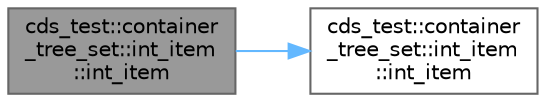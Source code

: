 digraph "cds_test::container_tree_set::int_item::int_item"
{
 // LATEX_PDF_SIZE
  bgcolor="transparent";
  edge [fontname=Helvetica,fontsize=10,labelfontname=Helvetica,labelfontsize=10];
  node [fontname=Helvetica,fontsize=10,shape=box,height=0.2,width=0.4];
  rankdir="LR";
  Node1 [id="Node000001",label="cds_test::container\l_tree_set::int_item\l::int_item",height=0.2,width=0.4,color="gray40", fillcolor="grey60", style="filled", fontcolor="black",tooltip=" "];
  Node1 -> Node2 [id="edge1_Node000001_Node000002",color="steelblue1",style="solid",tooltip=" "];
  Node2 [id="Node000002",label="cds_test::container\l_tree_set::int_item\l::int_item",height=0.2,width=0.4,color="grey40", fillcolor="white", style="filled",URL="$structcds__test_1_1container__tree__set_1_1int__item.html#a884fbbc8c54bcf63c04397cd52539709",tooltip=" "];
}
